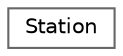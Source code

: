digraph "Graficzna hierarchia klas"
{
 // LATEX_PDF_SIZE
  bgcolor="transparent";
  edge [fontname=Helvetica,fontsize=10,labelfontname=Helvetica,labelfontsize=10];
  node [fontname=Helvetica,fontsize=10,shape=box,height=0.2,width=0.4];
  rankdir="LR";
  Node0 [id="Node000000",label="Station",height=0.2,width=0.4,color="grey40", fillcolor="white", style="filled",URL="$struct_station.html",tooltip="Struktura reprezentująca stację pomiarową"];
}
